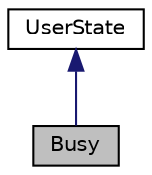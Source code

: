 digraph "Busy"
{
 // LATEX_PDF_SIZE
  edge [fontname="Helvetica",fontsize="10",labelfontname="Helvetica",labelfontsize="10"];
  node [fontname="Helvetica",fontsize="10",shape=record];
  Node1 [label="Busy",height=0.2,width=0.4,color="black", fillcolor="grey75", style="filled", fontcolor="black",tooltip="Concrete state representing a busy user."];
  Node2 -> Node1 [dir="back",color="midnightblue",fontsize="10",style="solid",fontname="Helvetica"];
  Node2 [label="UserState",height=0.2,width=0.4,color="black", fillcolor="white", style="filled",URL="$classUserState.html",tooltip="Abstract base class for user states in the State pattern."];
}
